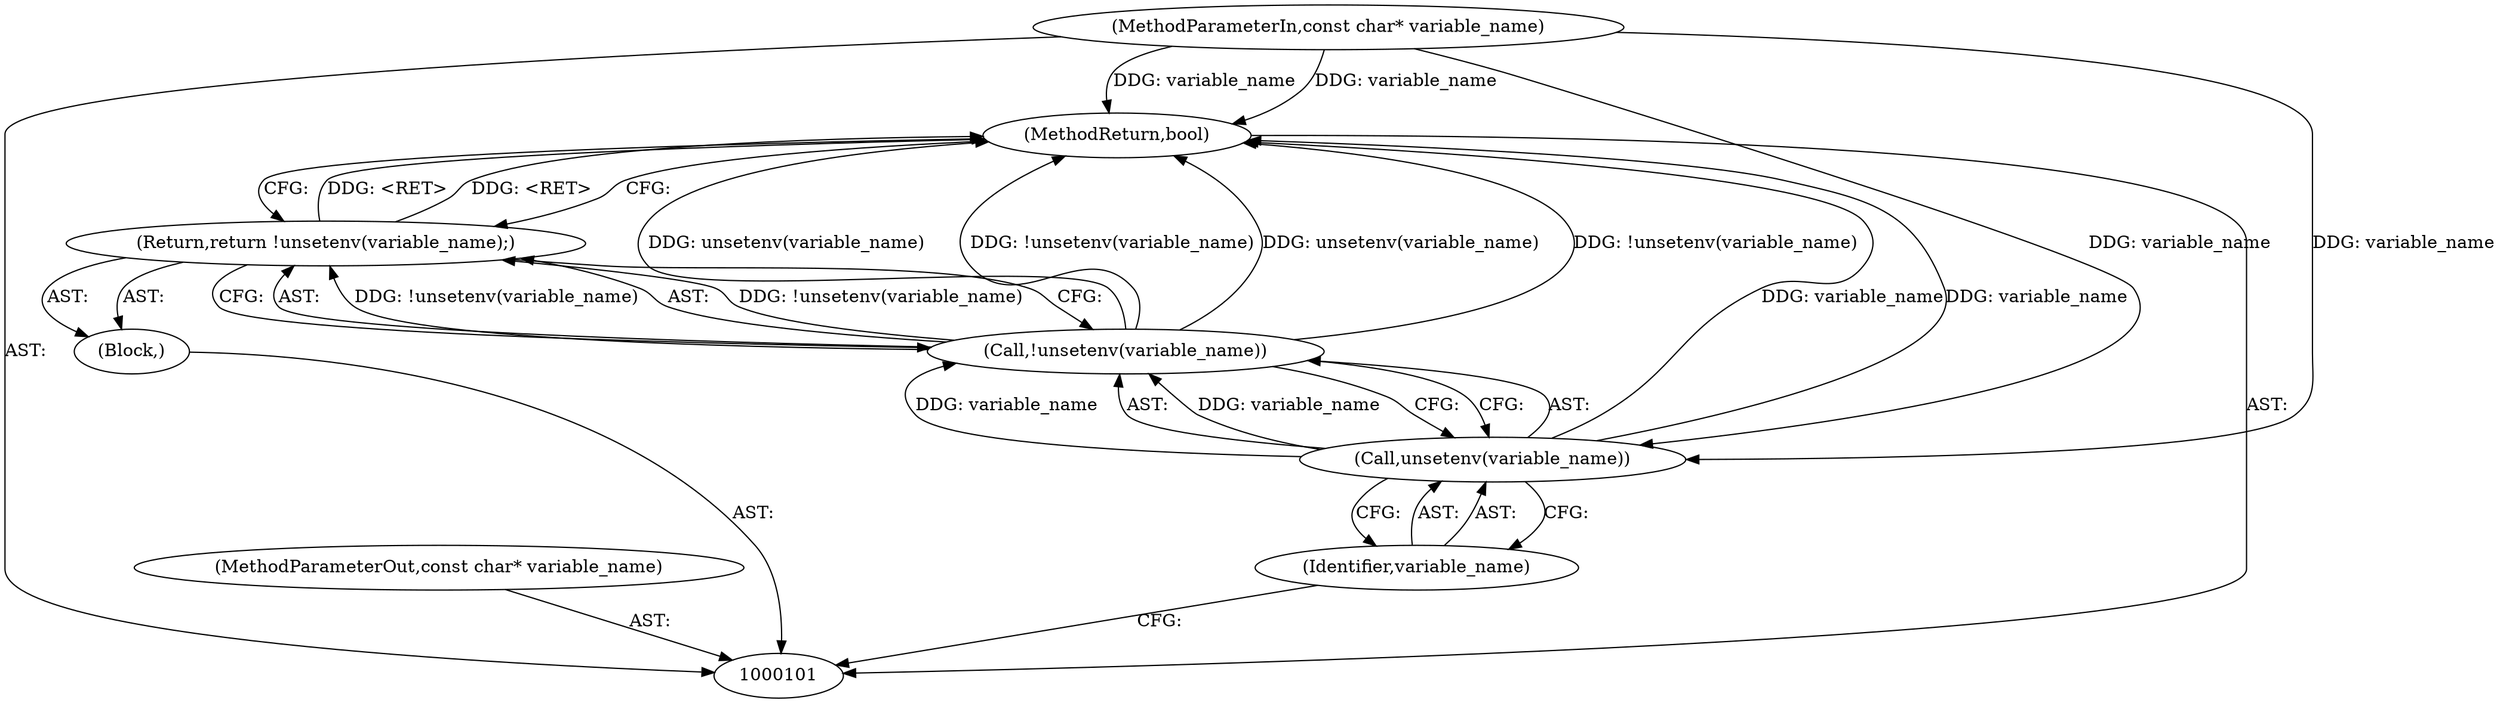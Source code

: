 digraph "0_Chrome_c10688623b331e0c72c502b718cff5016de61f85_0" {
"1000102" [label="(MethodParameterIn,const char* variable_name)"];
"1000121" [label="(MethodParameterOut,const char* variable_name)"];
"1000108" [label="(MethodReturn,bool)"];
"1000103" [label="(Block,)"];
"1000105" [label="(Call,!unsetenv(variable_name))"];
"1000106" [label="(Call,unsetenv(variable_name))"];
"1000107" [label="(Identifier,variable_name)"];
"1000104" [label="(Return,return !unsetenv(variable_name);)"];
"1000102" -> "1000101"  [label="AST: "];
"1000102" -> "1000108"  [label="DDG: variable_name"];
"1000102" -> "1000106"  [label="DDG: variable_name"];
"1000121" -> "1000101"  [label="AST: "];
"1000108" -> "1000101"  [label="AST: "];
"1000108" -> "1000104"  [label="CFG: "];
"1000105" -> "1000108"  [label="DDG: !unsetenv(variable_name)"];
"1000105" -> "1000108"  [label="DDG: unsetenv(variable_name)"];
"1000106" -> "1000108"  [label="DDG: variable_name"];
"1000102" -> "1000108"  [label="DDG: variable_name"];
"1000104" -> "1000108"  [label="DDG: <RET>"];
"1000103" -> "1000101"  [label="AST: "];
"1000104" -> "1000103"  [label="AST: "];
"1000105" -> "1000104"  [label="AST: "];
"1000105" -> "1000106"  [label="CFG: "];
"1000106" -> "1000105"  [label="AST: "];
"1000104" -> "1000105"  [label="CFG: "];
"1000105" -> "1000108"  [label="DDG: !unsetenv(variable_name)"];
"1000105" -> "1000108"  [label="DDG: unsetenv(variable_name)"];
"1000105" -> "1000104"  [label="DDG: !unsetenv(variable_name)"];
"1000106" -> "1000105"  [label="DDG: variable_name"];
"1000106" -> "1000105"  [label="AST: "];
"1000106" -> "1000107"  [label="CFG: "];
"1000107" -> "1000106"  [label="AST: "];
"1000105" -> "1000106"  [label="CFG: "];
"1000106" -> "1000108"  [label="DDG: variable_name"];
"1000106" -> "1000105"  [label="DDG: variable_name"];
"1000102" -> "1000106"  [label="DDG: variable_name"];
"1000107" -> "1000106"  [label="AST: "];
"1000107" -> "1000101"  [label="CFG: "];
"1000106" -> "1000107"  [label="CFG: "];
"1000104" -> "1000103"  [label="AST: "];
"1000104" -> "1000105"  [label="CFG: "];
"1000105" -> "1000104"  [label="AST: "];
"1000108" -> "1000104"  [label="CFG: "];
"1000104" -> "1000108"  [label="DDG: <RET>"];
"1000105" -> "1000104"  [label="DDG: !unsetenv(variable_name)"];
}
